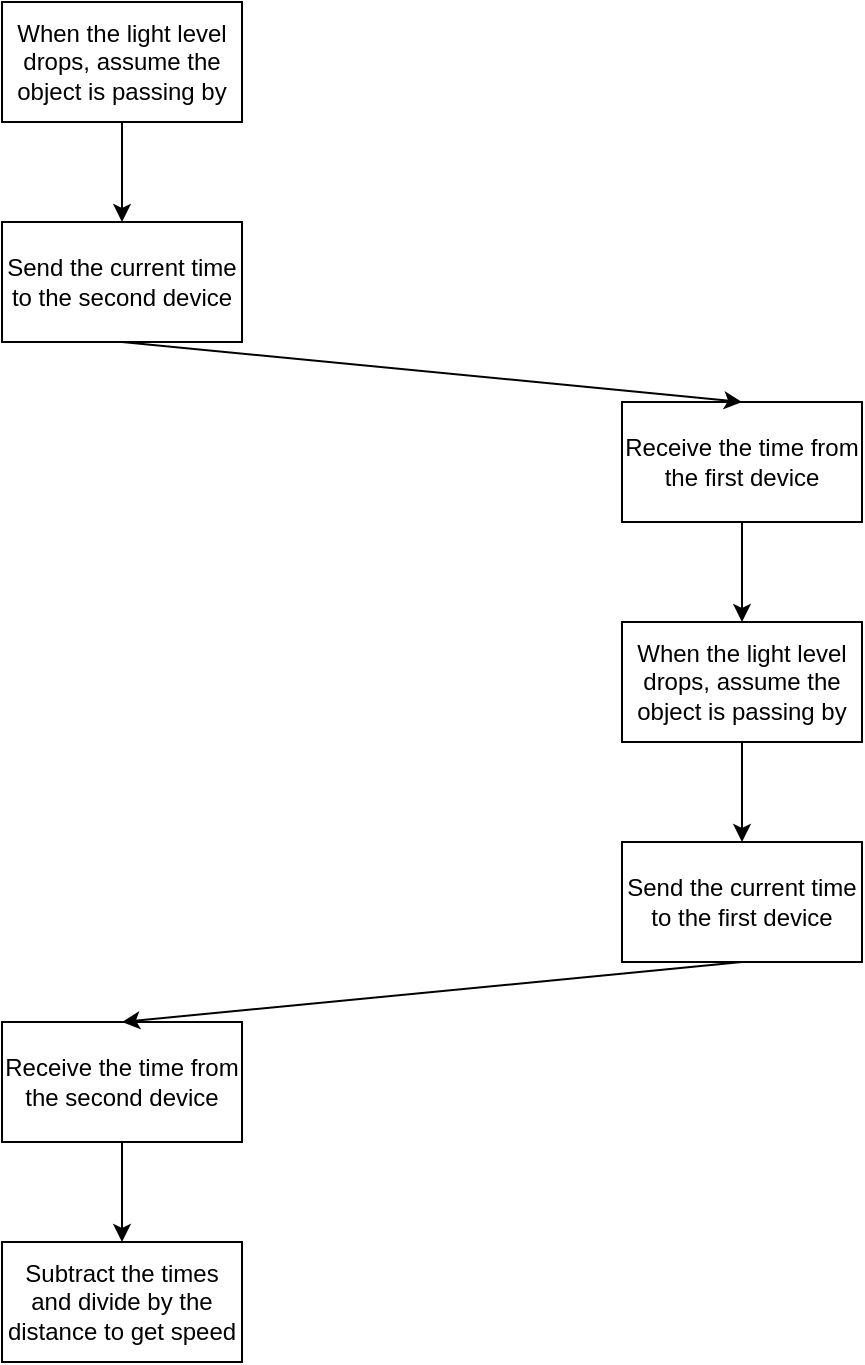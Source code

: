 <mxfile version="19.0.3" type="device"><diagram id="P9aImCBS9ROhy2f61m3j" name="Page-1"><mxGraphModel dx="942" dy="606" grid="1" gridSize="10" guides="1" tooltips="1" connect="1" arrows="1" fold="1" page="1" pageScale="1" pageWidth="850" pageHeight="1100" math="0" shadow="0"><root><mxCell id="0"/><mxCell id="1" parent="0"/><mxCell id="zFUefSbwjO1EQ5BFtQb1-1" value="When the light level drops, assume the object is passing by" style="rounded=0;whiteSpace=wrap;html=1;" vertex="1" parent="1"><mxGeometry x="40" y="120" width="120" height="60" as="geometry"/></mxCell><mxCell id="zFUefSbwjO1EQ5BFtQb1-2" value="Send the current time to the second device" style="rounded=0;whiteSpace=wrap;html=1;" vertex="1" parent="1"><mxGeometry x="40" y="230" width="120" height="60" as="geometry"/></mxCell><mxCell id="zFUefSbwjO1EQ5BFtQb1-3" value="Receive the time from the first device" style="rounded=0;whiteSpace=wrap;html=1;" vertex="1" parent="1"><mxGeometry x="350" y="320" width="120" height="60" as="geometry"/></mxCell><mxCell id="zFUefSbwjO1EQ5BFtQb1-4" value="When the light level drops, assume the object is passing by" style="rounded=0;whiteSpace=wrap;html=1;" vertex="1" parent="1"><mxGeometry x="350" y="430" width="120" height="60" as="geometry"/></mxCell><mxCell id="zFUefSbwjO1EQ5BFtQb1-5" value="Send the current time to the first device" style="rounded=0;whiteSpace=wrap;html=1;" vertex="1" parent="1"><mxGeometry x="350" y="540" width="120" height="60" as="geometry"/></mxCell><mxCell id="zFUefSbwjO1EQ5BFtQb1-6" value="Receive the time from the second device" style="rounded=0;whiteSpace=wrap;html=1;" vertex="1" parent="1"><mxGeometry x="40" y="630" width="120" height="60" as="geometry"/></mxCell><mxCell id="zFUefSbwjO1EQ5BFtQb1-7" value="Subtract the times and divide by the distance to get speed" style="rounded=0;whiteSpace=wrap;html=1;" vertex="1" parent="1"><mxGeometry x="40" y="740" width="120" height="60" as="geometry"/></mxCell><mxCell id="zFUefSbwjO1EQ5BFtQb1-15" value="" style="endArrow=classic;html=1;rounded=0;exitX=0.5;exitY=1;exitDx=0;exitDy=0;" edge="1" parent="1" source="zFUefSbwjO1EQ5BFtQb1-1" target="zFUefSbwjO1EQ5BFtQb1-2"><mxGeometry width="50" height="50" relative="1" as="geometry"><mxPoint x="400" y="130" as="sourcePoint"/><mxPoint x="450" y="80" as="targetPoint"/></mxGeometry></mxCell><mxCell id="zFUefSbwjO1EQ5BFtQb1-17" value="" style="endArrow=classic;html=1;rounded=0;exitX=0.5;exitY=1;exitDx=0;exitDy=0;entryX=0.5;entryY=0;entryDx=0;entryDy=0;" edge="1" parent="1" source="zFUefSbwjO1EQ5BFtQb1-2" target="zFUefSbwjO1EQ5BFtQb1-3"><mxGeometry width="50" height="50" relative="1" as="geometry"><mxPoint x="400" y="130" as="sourcePoint"/><mxPoint x="450" y="80" as="targetPoint"/></mxGeometry></mxCell><mxCell id="zFUefSbwjO1EQ5BFtQb1-18" value="" style="endArrow=classic;html=1;rounded=0;exitX=0.5;exitY=1;exitDx=0;exitDy=0;" edge="1" parent="1" source="zFUefSbwjO1EQ5BFtQb1-3" target="zFUefSbwjO1EQ5BFtQb1-4"><mxGeometry width="50" height="50" relative="1" as="geometry"><mxPoint x="400" y="430" as="sourcePoint"/><mxPoint x="450" y="380" as="targetPoint"/></mxGeometry></mxCell><mxCell id="zFUefSbwjO1EQ5BFtQb1-19" value="" style="endArrow=classic;html=1;rounded=0;exitX=0.5;exitY=1;exitDx=0;exitDy=0;entryX=0.5;entryY=0;entryDx=0;entryDy=0;" edge="1" parent="1" source="zFUefSbwjO1EQ5BFtQb1-4" target="zFUefSbwjO1EQ5BFtQb1-5"><mxGeometry width="50" height="50" relative="1" as="geometry"><mxPoint x="400" y="430" as="sourcePoint"/><mxPoint x="450" y="380" as="targetPoint"/></mxGeometry></mxCell><mxCell id="zFUefSbwjO1EQ5BFtQb1-20" value="" style="endArrow=classic;html=1;rounded=0;exitX=0.5;exitY=1;exitDx=0;exitDy=0;entryX=0.5;entryY=0;entryDx=0;entryDy=0;" edge="1" parent="1" source="zFUefSbwjO1EQ5BFtQb1-5" target="zFUefSbwjO1EQ5BFtQb1-6"><mxGeometry width="50" height="50" relative="1" as="geometry"><mxPoint x="400" y="630" as="sourcePoint"/><mxPoint x="450" y="580" as="targetPoint"/></mxGeometry></mxCell><mxCell id="zFUefSbwjO1EQ5BFtQb1-21" value="" style="endArrow=classic;html=1;rounded=0;exitX=0.5;exitY=1;exitDx=0;exitDy=0;" edge="1" parent="1" source="zFUefSbwjO1EQ5BFtQb1-6" target="zFUefSbwjO1EQ5BFtQb1-7"><mxGeometry width="50" height="50" relative="1" as="geometry"><mxPoint x="400" y="630" as="sourcePoint"/><mxPoint x="450" y="580" as="targetPoint"/></mxGeometry></mxCell></root></mxGraphModel></diagram></mxfile>